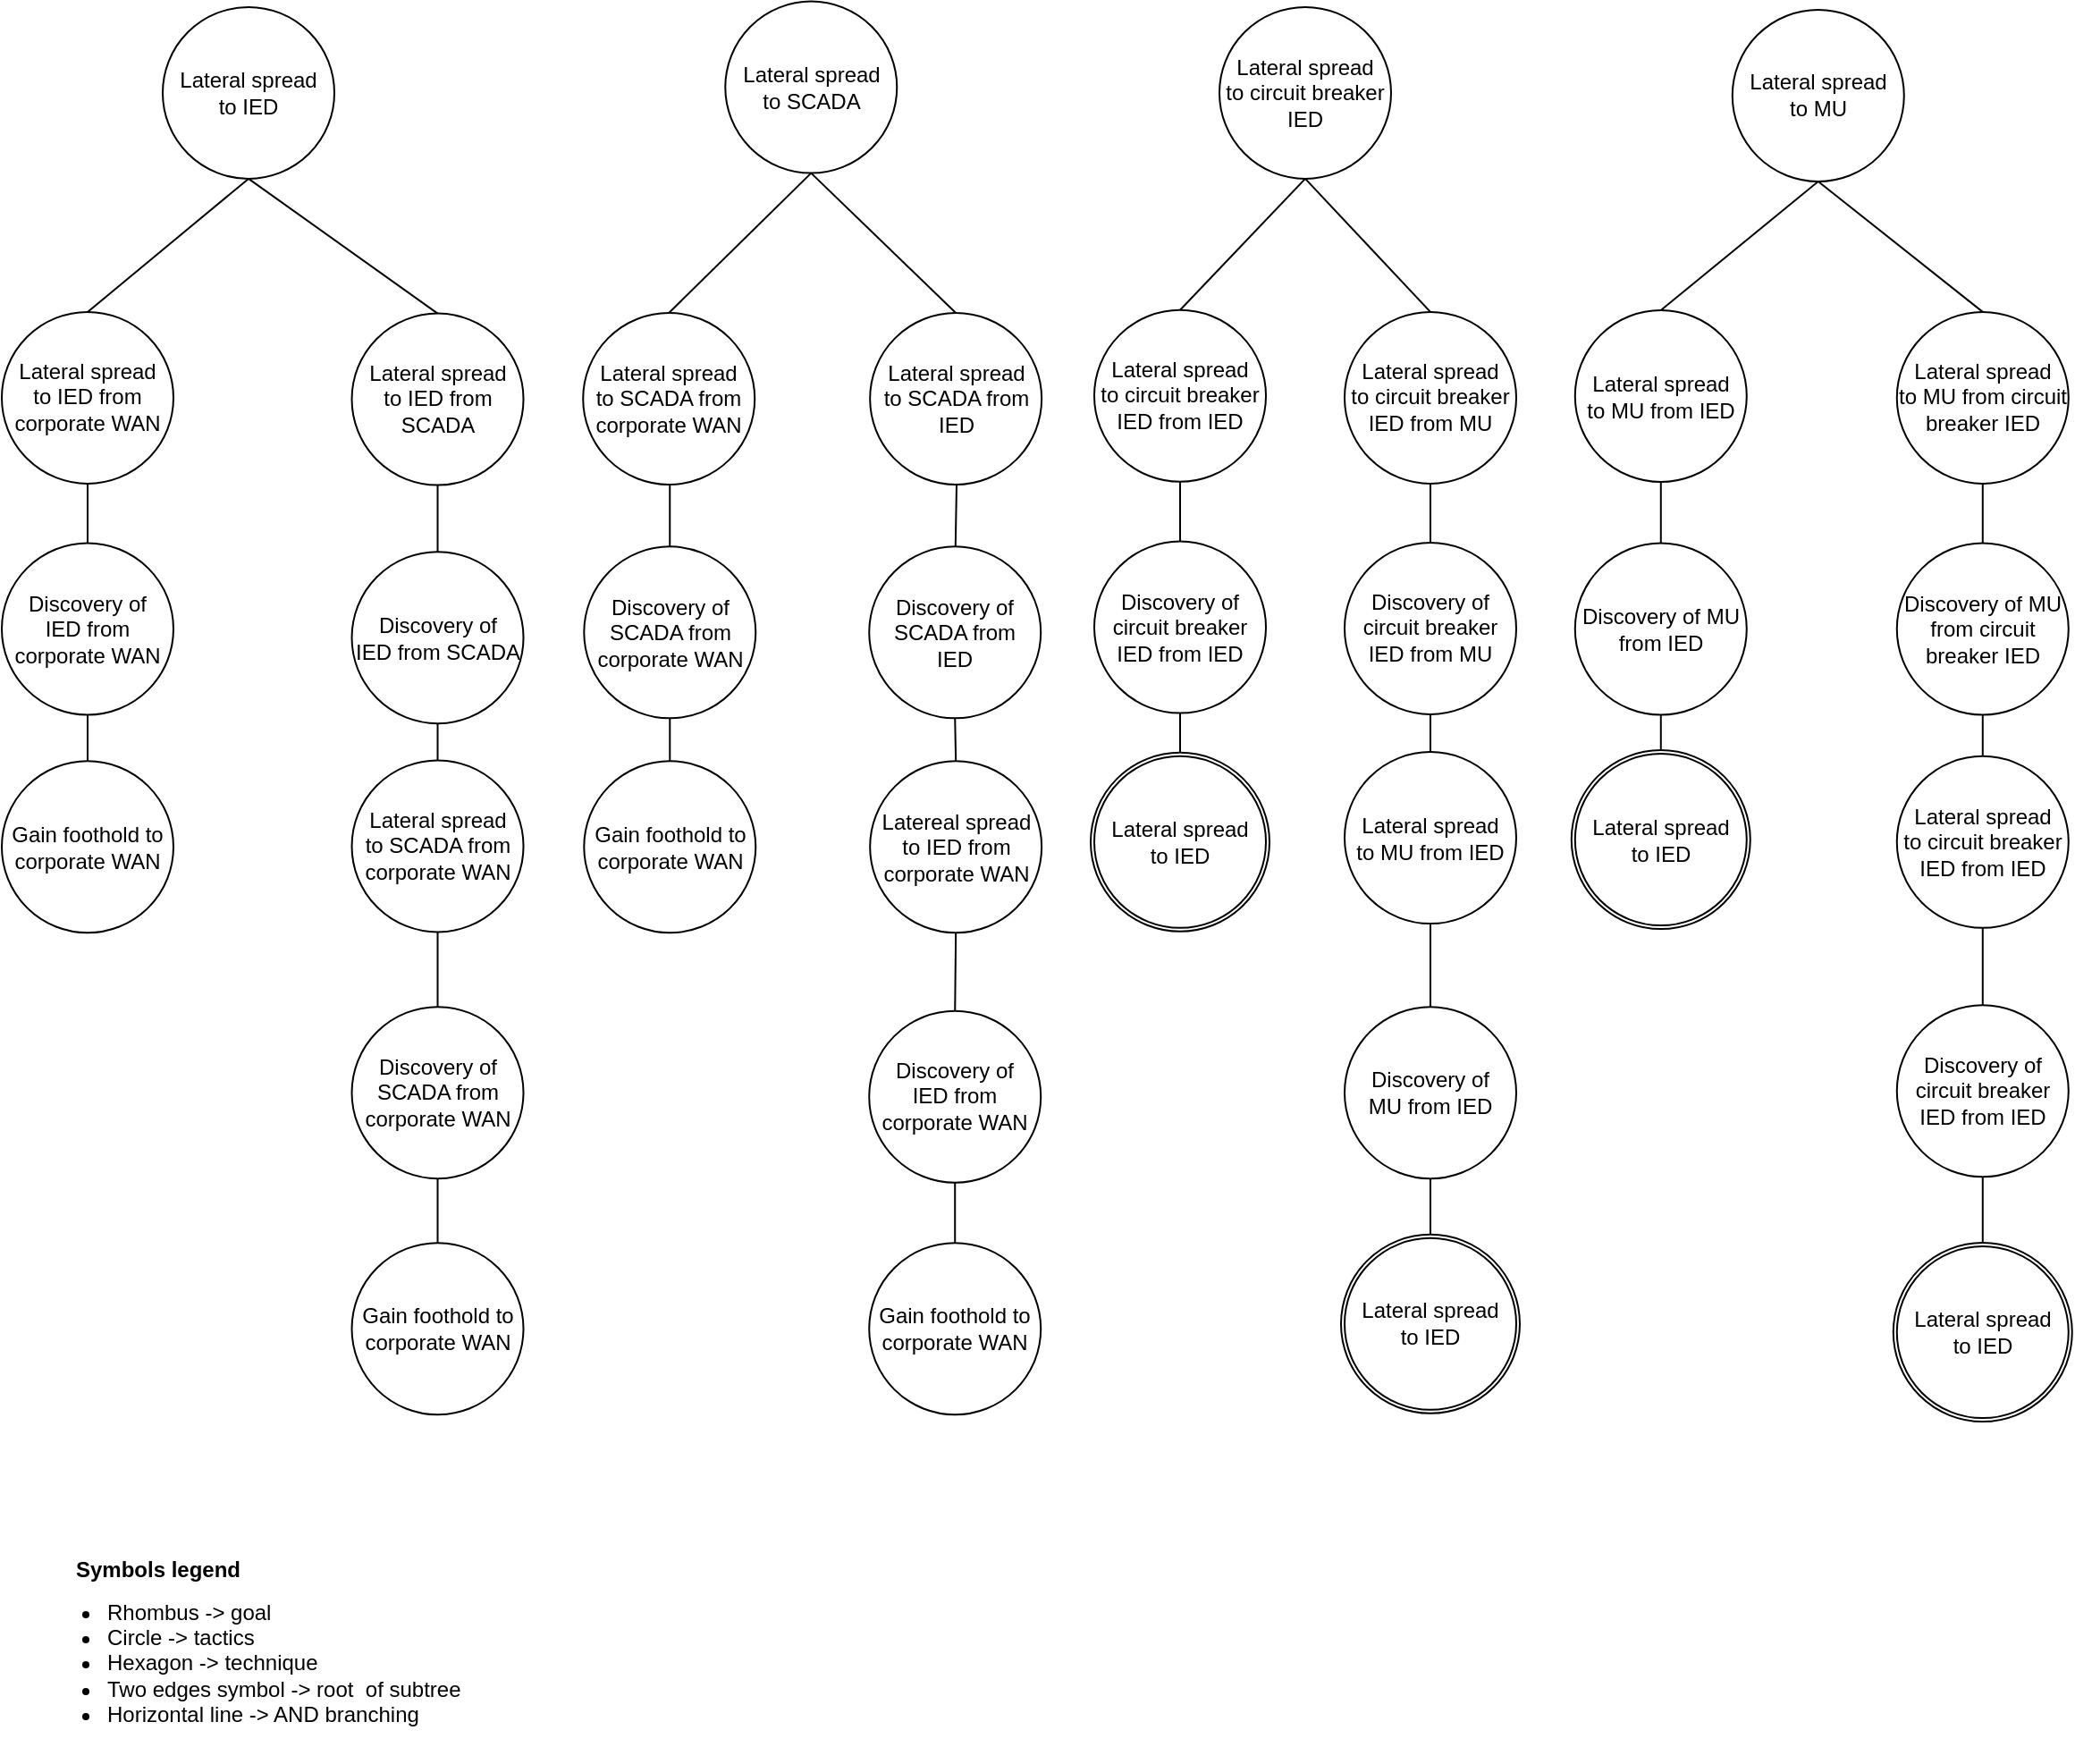 <mxfile version="16.1.2" type="device"><diagram id="xbHYeiGO_CIbIeRIyyaW" name="Page-1"><mxGraphModel dx="5672" dy="905" grid="1" gridSize="10" guides="1" tooltips="1" connect="1" arrows="1" fold="1" page="1" pageScale="1" pageWidth="850" pageHeight="1100" math="0" shadow="0"><root><mxCell id="0"/><mxCell id="1" parent="0"/><mxCell id="A3K8B1xX85LwOK0DyzmP-1" value="&lt;font style=&quot;font-size: 12px&quot;&gt;Symbols legend&lt;/font&gt;" style="text;strokeColor=none;fillColor=none;html=1;fontSize=24;fontStyle=1;verticalAlign=middle;align=center;" parent="1" vertex="1"><mxGeometry x="-3748" y="1229.0" width="100" height="40" as="geometry"/></mxCell><mxCell id="A3K8B1xX85LwOK0DyzmP-2" value="&lt;ul&gt;&lt;li&gt;&lt;span&gt;Rhombus -&amp;gt; goal&lt;/span&gt;&lt;/li&gt;&lt;li&gt;&lt;span&gt;Circle -&amp;gt; tactics&lt;/span&gt;&lt;br&gt;&lt;/li&gt;&lt;li&gt;Hexagon -&amp;gt; technique&lt;/li&gt;&lt;li&gt;Two edges symbol -&amp;gt; root&amp;nbsp; of subtree&lt;/li&gt;&lt;li&gt;Horizontal line -&amp;gt; AND branching&lt;/li&gt;&lt;/ul&gt;" style="text;strokeColor=none;fillColor=none;html=1;whiteSpace=wrap;verticalAlign=middle;overflow=hidden;fontSize=12;" parent="1" vertex="1"><mxGeometry x="-3768" y="1250" width="270" height="110" as="geometry"/></mxCell><mxCell id="hmaVseuMRderILL70iNw-137" value="" style="endArrow=none;html=1;rounded=0;exitX=0.5;exitY=0;exitDx=0;exitDy=0;" parent="1" source="hmaVseuMRderILL70iNw-139" target="hmaVseuMRderILL70iNw-138" edge="1"><mxGeometry width="50" height="50" relative="1" as="geometry"><mxPoint x="-3736.5" y="678.31" as="sourcePoint"/><mxPoint x="-3736.5" y="638.31" as="targetPoint"/><Array as="points"/></mxGeometry></mxCell><mxCell id="hmaVseuMRderILL70iNw-138" value="Lateral spread&lt;br&gt;to IED from corporate WAN" style="ellipse;whiteSpace=wrap;html=1;aspect=fixed;" parent="1" vertex="1"><mxGeometry x="-3785" y="549.46" width="96" height="96" as="geometry"/></mxCell><mxCell id="hmaVseuMRderILL70iNw-139" value="Discovery of &lt;br&gt;IED from corporate WAN" style="ellipse;whiteSpace=wrap;html=1;aspect=fixed;" parent="1" vertex="1"><mxGeometry x="-3785" y="678.75" width="96" height="96" as="geometry"/></mxCell><mxCell id="hmaVseuMRderILL70iNw-140" value="" style="endArrow=none;html=1;rounded=0;entryX=0.5;entryY=1;entryDx=0;entryDy=0;" parent="1" source="hmaVseuMRderILL70iNw-141" target="hmaVseuMRderILL70iNw-139" edge="1"><mxGeometry width="50" height="50" relative="1" as="geometry"><mxPoint x="-3794" y="797.93" as="sourcePoint"/><mxPoint x="-3839.12" y="776.19" as="targetPoint"/><Array as="points"/></mxGeometry></mxCell><mxCell id="hmaVseuMRderILL70iNw-141" value="Gain foothold to corporate WAN" style="ellipse;whiteSpace=wrap;html=1;aspect=fixed;" parent="1" vertex="1"><mxGeometry x="-3785" y="800.64" width="96" height="96" as="geometry"/></mxCell><mxCell id="hmaVseuMRderILL70iNw-142" value="" style="endArrow=none;html=1;rounded=0;exitX=0.5;exitY=1;exitDx=0;exitDy=0;entryX=0.5;entryY=0;entryDx=0;entryDy=0;" parent="1" source="hmaVseuMRderILL70iNw-143" target="hmaVseuMRderILL70iNw-138" edge="1"><mxGeometry width="50" height="50" relative="1" as="geometry"><mxPoint x="-3693" y="460.5" as="sourcePoint"/><mxPoint x="-3694.5" y="491.56" as="targetPoint"/></mxGeometry></mxCell><mxCell id="hmaVseuMRderILL70iNw-143" value="Lateral spread&lt;br&gt;to IED" style="ellipse;whiteSpace=wrap;html=1;aspect=fixed;" parent="1" vertex="1"><mxGeometry x="-3695" y="378.95" width="96" height="96" as="geometry"/></mxCell><mxCell id="hmaVseuMRderILL70iNw-144" value="" style="endArrow=none;html=1;rounded=0;exitX=0.5;exitY=0;exitDx=0;exitDy=0;" parent="1" source="hmaVseuMRderILL70iNw-146" target="hmaVseuMRderILL70iNw-145" edge="1"><mxGeometry width="50" height="50" relative="1" as="geometry"><mxPoint x="-3540.74" y="677.14" as="sourcePoint"/><mxPoint x="-3540.74" y="637.14" as="targetPoint"/><Array as="points"/></mxGeometry></mxCell><mxCell id="hmaVseuMRderILL70iNw-145" value="Lateral spread&lt;br&gt;to IED from SCADA" style="ellipse;whiteSpace=wrap;html=1;aspect=fixed;" parent="1" vertex="1"><mxGeometry x="-3589.24" y="550.29" width="96" height="96" as="geometry"/></mxCell><mxCell id="hmaVseuMRderILL70iNw-146" value="Discovery of &lt;br&gt;IED from SCADA" style="ellipse;whiteSpace=wrap;html=1;aspect=fixed;" parent="1" vertex="1"><mxGeometry x="-3589.24" y="683.58" width="96" height="96" as="geometry"/></mxCell><mxCell id="hmaVseuMRderILL70iNw-147" value="" style="endArrow=none;html=1;rounded=0;entryX=0.5;entryY=1;entryDx=0;entryDy=0;exitX=0.5;exitY=0;exitDx=0;exitDy=0;" parent="1" source="hmaVseuMRderILL70iNw-150" target="hmaVseuMRderILL70iNw-146" edge="1"><mxGeometry width="50" height="50" relative="1" as="geometry"><mxPoint x="-3758.24" y="1107.03" as="sourcePoint"/><mxPoint x="-3701.24" y="1101.85" as="targetPoint"/><Array as="points"/></mxGeometry></mxCell><mxCell id="hmaVseuMRderILL70iNw-148" value="" style="endArrow=none;html=1;rounded=0;entryX=0.5;entryY=0;entryDx=0;entryDy=0;exitX=0.5;exitY=1;exitDx=0;exitDy=0;" parent="1" source="hmaVseuMRderILL70iNw-143" target="hmaVseuMRderILL70iNw-145" edge="1"><mxGeometry width="50" height="50" relative="1" as="geometry"><mxPoint x="-3635" y="534.95" as="sourcePoint"/><mxPoint x="-3518.74" y="525.56" as="targetPoint"/></mxGeometry></mxCell><mxCell id="hmaVseuMRderILL70iNw-149" value="" style="endArrow=none;html=1;rounded=0;entryX=0.5;entryY=1;entryDx=0;entryDy=0;" parent="1" source="hmaVseuMRderILL70iNw-151" target="hmaVseuMRderILL70iNw-150" edge="1"><mxGeometry width="50" height="50" relative="1" as="geometry"><mxPoint x="-3541.27" y="940.24" as="sourcePoint"/><mxPoint x="-3507" y="910" as="targetPoint"/><Array as="points"/></mxGeometry></mxCell><mxCell id="hmaVseuMRderILL70iNw-150" value="Lateral spread&lt;br&gt;to SCADA from corporate WAN" style="ellipse;whiteSpace=wrap;html=1;aspect=fixed;" parent="1" vertex="1"><mxGeometry x="-3589.24" y="800.21" width="96" height="96" as="geometry"/></mxCell><mxCell id="hmaVseuMRderILL70iNw-151" value="Discovery of &lt;br&gt;SCADA from corporate WAN" style="ellipse;whiteSpace=wrap;html=1;aspect=fixed;" parent="1" vertex="1"><mxGeometry x="-3589.24" y="938.07" width="96" height="96" as="geometry"/></mxCell><mxCell id="hmaVseuMRderILL70iNw-152" value="" style="endArrow=none;html=1;rounded=0;entryX=0.5;entryY=1;entryDx=0;entryDy=0;exitX=0.5;exitY=0;exitDx=0;exitDy=0;" parent="1" source="hmaVseuMRderILL70iNw-153" target="hmaVseuMRderILL70iNw-151" edge="1"><mxGeometry width="50" height="50" relative="1" as="geometry"><mxPoint x="-3544.02" y="1066.12" as="sourcePoint"/><mxPoint x="-3646.27" y="1038.12" as="targetPoint"/><Array as="points"/></mxGeometry></mxCell><mxCell id="hmaVseuMRderILL70iNw-153" value="Gain foothold to corporate WAN" style="ellipse;whiteSpace=wrap;html=1;aspect=fixed;" parent="1" vertex="1"><mxGeometry x="-3589.24" y="1070.1" width="96" height="96" as="geometry"/></mxCell><mxCell id="hmaVseuMRderILL70iNw-154" value="" style="endArrow=none;html=1;rounded=0;" parent="1" source="hmaVseuMRderILL70iNw-156" edge="1"><mxGeometry width="50" height="50" relative="1" as="geometry"><mxPoint x="-3411.39" y="681.84" as="sourcePoint"/><mxPoint x="-3411.39" y="641.84" as="targetPoint"/><Array as="points"/></mxGeometry></mxCell><mxCell id="hmaVseuMRderILL70iNw-155" value="Lateral spread&lt;br&gt;to SCADA from corporate WAN" style="ellipse;whiteSpace=wrap;html=1;aspect=fixed;" parent="1" vertex="1"><mxGeometry x="-3459.89" y="550.0" width="96" height="96" as="geometry"/></mxCell><mxCell id="hmaVseuMRderILL70iNw-156" value="Discovery of &lt;br&gt;SCADA from corporate WAN" style="ellipse;whiteSpace=wrap;html=1;aspect=fixed;" parent="1" vertex="1"><mxGeometry x="-3459.36" y="680.67" width="96" height="96" as="geometry"/></mxCell><mxCell id="hmaVseuMRderILL70iNw-157" value="" style="endArrow=none;html=1;rounded=0;entryX=0.5;entryY=1;entryDx=0;entryDy=0;exitX=0.5;exitY=0;exitDx=0;exitDy=0;" parent="1" source="hmaVseuMRderILL70iNw-158" target="hmaVseuMRderILL70iNw-156" edge="1"><mxGeometry width="50" height="50" relative="1" as="geometry"><mxPoint x="-3414.14" y="807.72" as="sourcePoint"/><mxPoint x="-3516.39" y="779.72" as="targetPoint"/><Array as="points"/></mxGeometry></mxCell><mxCell id="hmaVseuMRderILL70iNw-158" value="Gain foothold to corporate WAN" style="ellipse;whiteSpace=wrap;html=1;aspect=fixed;" parent="1" vertex="1"><mxGeometry x="-3459.36" y="800.64" width="96" height="96" as="geometry"/></mxCell><mxCell id="hmaVseuMRderILL70iNw-159" value="Lateral spread&lt;br&gt;to SCADA" style="ellipse;whiteSpace=wrap;html=1;aspect=fixed;" parent="1" vertex="1"><mxGeometry x="-3380.36" y="375.8" width="96" height="96" as="geometry"/></mxCell><mxCell id="hmaVseuMRderILL70iNw-160" value="" style="endArrow=none;html=1;rounded=0;entryX=0.5;entryY=0;entryDx=0;entryDy=0;exitX=0.5;exitY=1;exitDx=0;exitDy=0;" parent="1" source="hmaVseuMRderILL70iNw-159" target="hmaVseuMRderILL70iNw-155" edge="1"><mxGeometry width="50" height="50" relative="1" as="geometry"><mxPoint x="-3380.36" y="500.09" as="sourcePoint"/><mxPoint x="-3402.36" y="390.09" as="targetPoint"/></mxGeometry></mxCell><mxCell id="hmaVseuMRderILL70iNw-161" value="" style="endArrow=none;html=1;rounded=0;" parent="1" source="hmaVseuMRderILL70iNw-163" edge="1"><mxGeometry width="50" height="50" relative="1" as="geometry"><mxPoint x="-3250.92" y="681.84" as="sourcePoint"/><mxPoint x="-3250.92" y="641.84" as="targetPoint"/><Array as="points"/></mxGeometry></mxCell><mxCell id="hmaVseuMRderILL70iNw-162" value="Lateral spread&lt;br&gt;to SCADA from IED" style="ellipse;whiteSpace=wrap;html=1;aspect=fixed;" parent="1" vertex="1"><mxGeometry x="-3299.42" y="550.0" width="96" height="96" as="geometry"/></mxCell><mxCell id="hmaVseuMRderILL70iNw-163" value="Discovery of &lt;br&gt;SCADA from &lt;br&gt;IED" style="ellipse;whiteSpace=wrap;html=1;aspect=fixed;" parent="1" vertex="1"><mxGeometry x="-3299.89" y="680.67" width="96" height="96" as="geometry"/></mxCell><mxCell id="hmaVseuMRderILL70iNw-164" value="" style="endArrow=none;html=1;rounded=0;entryX=0.5;entryY=0;entryDx=0;entryDy=0;exitX=0.5;exitY=1;exitDx=0;exitDy=0;" parent="1" source="hmaVseuMRderILL70iNw-159" target="hmaVseuMRderILL70iNw-162" edge="1"><mxGeometry width="50" height="50" relative="1" as="geometry"><mxPoint x="-3262.36" y="473.55" as="sourcePoint"/><mxPoint x="-3252.36" y="387.09" as="targetPoint"/></mxGeometry></mxCell><mxCell id="hmaVseuMRderILL70iNw-165" value="" style="endArrow=none;html=1;rounded=0;entryX=0.5;entryY=1;entryDx=0;entryDy=0;exitX=0.5;exitY=0;exitDx=0;exitDy=0;" parent="1" source="hmaVseuMRderILL70iNw-169" target="hmaVseuMRderILL70iNw-163" edge="1"><mxGeometry width="50" height="50" relative="1" as="geometry"><mxPoint x="-3289.89" y="801.52" as="sourcePoint"/><mxPoint x="-3209.89" y="791.52" as="targetPoint"/><Array as="points"/></mxGeometry></mxCell><mxCell id="hmaVseuMRderILL70iNw-166" value="Discovery of &lt;br&gt;IED from corporate WAN" style="ellipse;whiteSpace=wrap;html=1;aspect=fixed;" parent="1" vertex="1"><mxGeometry x="-3299.89" y="940.38" width="96" height="96" as="geometry"/></mxCell><mxCell id="hmaVseuMRderILL70iNw-167" value="" style="endArrow=none;html=1;rounded=0;entryX=0.5;entryY=1;entryDx=0;entryDy=0;exitX=0.5;exitY=0;exitDx=0;exitDy=0;" parent="1" source="hmaVseuMRderILL70iNw-168" target="hmaVseuMRderILL70iNw-166" edge="1"><mxGeometry width="50" height="50" relative="1" as="geometry"><mxPoint x="-3253.2" y="1072.2" as="sourcePoint"/><mxPoint x="-3355.45" y="1044.2" as="targetPoint"/><Array as="points"/></mxGeometry></mxCell><mxCell id="hmaVseuMRderILL70iNw-168" value="Gain foothold to corporate WAN" style="ellipse;whiteSpace=wrap;html=1;aspect=fixed;" parent="1" vertex="1"><mxGeometry x="-3299.89" y="1070.1" width="96" height="96" as="geometry"/></mxCell><mxCell id="hmaVseuMRderILL70iNw-169" value="Latereal spread to&amp;nbsp;IED from corporate WAN" style="ellipse;whiteSpace=wrap;html=1;aspect=fixed;" parent="1" vertex="1"><mxGeometry x="-3299.42" y="800.64" width="96" height="96" as="geometry"/></mxCell><mxCell id="hmaVseuMRderILL70iNw-170" value="" style="endArrow=none;html=1;rounded=0;entryX=0.5;entryY=1;entryDx=0;entryDy=0;exitX=0.5;exitY=0;exitDx=0;exitDy=0;" parent="1" source="hmaVseuMRderILL70iNw-166" target="hmaVseuMRderILL70iNw-169" edge="1"><mxGeometry width="50" height="50" relative="1" as="geometry"><mxPoint x="-3241.89" y="816.25" as="sourcePoint"/><mxPoint x="-3241.89" y="786.67" as="targetPoint"/><Array as="points"/></mxGeometry></mxCell><mxCell id="_iL67sOY4Vu1ry64O0EC-1" value="Lateral spread&lt;br&gt;to circuit breaker IED from IED" style="ellipse;whiteSpace=wrap;html=1;aspect=fixed;" parent="1" vertex="1"><mxGeometry x="-3174" y="548.37" width="96" height="96" as="geometry"/></mxCell><mxCell id="_iL67sOY4Vu1ry64O0EC-2" value="" style="endArrow=none;html=1;rounded=0;exitX=0.5;exitY=1;exitDx=0;exitDy=0;entryX=0.5;entryY=0;entryDx=0;entryDy=0;" parent="1" target="_iL67sOY4Vu1ry64O0EC-36" edge="1"><mxGeometry width="50" height="50" relative="1" as="geometry"><mxPoint x="-3126" y="755.12" as="sourcePoint"/><mxPoint x="-3126" y="790.65" as="targetPoint"/></mxGeometry></mxCell><mxCell id="_iL67sOY4Vu1ry64O0EC-3" value="Discovery of circuit breaker IED from IED" style="ellipse;whiteSpace=wrap;html=1;aspect=fixed;" parent="1" vertex="1"><mxGeometry x="-3174" y="677.81" width="96" height="96" as="geometry"/></mxCell><mxCell id="_iL67sOY4Vu1ry64O0EC-4" value="" style="endArrow=none;html=1;rounded=0;exitX=0.5;exitY=1;exitDx=0;exitDy=0;entryX=0.5;entryY=0;entryDx=0;entryDy=0;" parent="1" source="_iL67sOY4Vu1ry64O0EC-1" target="_iL67sOY4Vu1ry64O0EC-3" edge="1"><mxGeometry width="50" height="50" relative="1" as="geometry"><mxPoint x="-3116" y="806.64" as="sourcePoint"/><mxPoint x="-3116" y="827.65" as="targetPoint"/></mxGeometry></mxCell><mxCell id="_iL67sOY4Vu1ry64O0EC-5" value="Lateral spread&lt;br&gt;to circuit breaker IED" style="ellipse;whiteSpace=wrap;html=1;aspect=fixed;" parent="1" vertex="1"><mxGeometry x="-3104" y="378.95" width="96" height="96" as="geometry"/></mxCell><mxCell id="_iL67sOY4Vu1ry64O0EC-6" value="" style="endArrow=none;html=1;rounded=0;exitX=0.5;exitY=1;exitDx=0;exitDy=0;entryX=0.5;entryY=0;entryDx=0;entryDy=0;" parent="1" source="_iL67sOY4Vu1ry64O0EC-5" target="_iL67sOY4Vu1ry64O0EC-1" edge="1"><mxGeometry width="50" height="50" relative="1" as="geometry"><mxPoint x="-3116" y="430.4" as="sourcePoint"/><mxPoint x="-3116" y="480.19" as="targetPoint"/></mxGeometry></mxCell><mxCell id="_iL67sOY4Vu1ry64O0EC-7" value="Lateral spread&lt;br&gt;to circuit breaker IED from MU" style="ellipse;whiteSpace=wrap;html=1;aspect=fixed;" parent="1" vertex="1"><mxGeometry x="-3034" y="549.44" width="96" height="96" as="geometry"/></mxCell><mxCell id="_iL67sOY4Vu1ry64O0EC-8" value="" style="endArrow=none;html=1;rounded=0;exitX=0.5;exitY=1;exitDx=0;exitDy=0;" parent="1" target="_iL67sOY4Vu1ry64O0EC-32" edge="1"><mxGeometry width="50" height="50" relative="1" as="geometry"><mxPoint x="-2986" y="1000.12" as="sourcePoint"/><mxPoint x="-2986" y="1049.06" as="targetPoint"/></mxGeometry></mxCell><mxCell id="_iL67sOY4Vu1ry64O0EC-9" value="Discovery of circuit breaker IED from MU" style="ellipse;whiteSpace=wrap;html=1;aspect=fixed;" parent="1" vertex="1"><mxGeometry x="-3034" y="678.44" width="96" height="96" as="geometry"/></mxCell><mxCell id="_iL67sOY4Vu1ry64O0EC-10" value="" style="endArrow=none;html=1;rounded=0;exitX=0.5;exitY=1;exitDx=0;exitDy=0;entryX=0.5;entryY=0;entryDx=0;entryDy=0;" parent="1" source="_iL67sOY4Vu1ry64O0EC-7" target="_iL67sOY4Vu1ry64O0EC-9" edge="1"><mxGeometry width="50" height="50" relative="1" as="geometry"><mxPoint x="-2976" y="811.71" as="sourcePoint"/><mxPoint x="-2976" y="832.72" as="targetPoint"/></mxGeometry></mxCell><mxCell id="_iL67sOY4Vu1ry64O0EC-11" value="" style="endArrow=none;html=1;rounded=0;exitX=0.5;exitY=1;exitDx=0;exitDy=0;entryX=0.5;entryY=0;entryDx=0;entryDy=0;" parent="1" source="_iL67sOY4Vu1ry64O0EC-5" target="_iL67sOY4Vu1ry64O0EC-7" edge="1"><mxGeometry width="50" height="50" relative="1" as="geometry"><mxPoint x="-2986" y="525.87" as="sourcePoint"/><mxPoint x="-2976" y="485.26" as="targetPoint"/></mxGeometry></mxCell><mxCell id="_iL67sOY4Vu1ry64O0EC-12" value="" style="endArrow=none;html=1;rounded=0;exitX=0.5;exitY=0;exitDx=0;exitDy=0;" parent="1" source="_iL67sOY4Vu1ry64O0EC-14" target="_iL67sOY4Vu1ry64O0EC-13" edge="1"><mxGeometry width="50" height="50" relative="1" as="geometry"><mxPoint x="-3020" y="922.86" as="sourcePoint"/><mxPoint x="-2986" y="896.24" as="targetPoint"/><Array as="points"/></mxGeometry></mxCell><mxCell id="_iL67sOY4Vu1ry64O0EC-13" value="Lateral spread&lt;br&gt;to MU from IED" style="ellipse;whiteSpace=wrap;html=1;aspect=fixed;" parent="1" vertex="1"><mxGeometry x="-3034" y="795.56" width="96" height="96" as="geometry"/></mxCell><mxCell id="_iL67sOY4Vu1ry64O0EC-14" value="Discovery of &lt;br&gt;MU from IED" style="ellipse;whiteSpace=wrap;html=1;aspect=fixed;" parent="1" vertex="1"><mxGeometry x="-3034" y="938.14" width="96" height="96" as="geometry"/></mxCell><mxCell id="_iL67sOY4Vu1ry64O0EC-15" value="" style="endArrow=none;html=1;rounded=0;exitX=0.5;exitY=1;exitDx=0;exitDy=0;" parent="1" source="_iL67sOY4Vu1ry64O0EC-9" target="_iL67sOY4Vu1ry64O0EC-13" edge="1"><mxGeometry width="50" height="50" relative="1" as="geometry"><mxPoint x="-2934" y="774.22" as="sourcePoint"/><mxPoint x="-2976" y="668.03" as="targetPoint"/></mxGeometry></mxCell><mxCell id="_iL67sOY4Vu1ry64O0EC-16" value="Lateral spread&lt;br&gt;to MU from IED" style="ellipse;whiteSpace=wrap;html=1;aspect=fixed;" parent="1" vertex="1"><mxGeometry x="-2905.11" y="548.52" width="96" height="96" as="geometry"/></mxCell><mxCell id="_iL67sOY4Vu1ry64O0EC-17" value="" style="endArrow=none;html=1;rounded=0;exitX=0.5;exitY=1;exitDx=0;exitDy=0;entryX=0.5;entryY=0;entryDx=0;entryDy=0;" parent="1" target="_iL67sOY4Vu1ry64O0EC-38" edge="1"><mxGeometry width="50" height="50" relative="1" as="geometry"><mxPoint x="-2857.11" y="765.38" as="sourcePoint"/><mxPoint x="-2857.11" y="786.39" as="targetPoint"/></mxGeometry></mxCell><mxCell id="_iL67sOY4Vu1ry64O0EC-18" value="Discovery of MU from IED" style="ellipse;whiteSpace=wrap;html=1;aspect=fixed;" parent="1" vertex="1"><mxGeometry x="-2905.11" y="678.74" width="96" height="96" as="geometry"/></mxCell><mxCell id="_iL67sOY4Vu1ry64O0EC-19" value="" style="endArrow=none;html=1;rounded=0;exitX=0.5;exitY=1;exitDx=0;exitDy=0;entryX=0.5;entryY=0;entryDx=0;entryDy=0;" parent="1" source="_iL67sOY4Vu1ry64O0EC-16" target="_iL67sOY4Vu1ry64O0EC-18" edge="1"><mxGeometry width="50" height="50" relative="1" as="geometry"><mxPoint x="-2847.11" y="775.38" as="sourcePoint"/><mxPoint x="-2847.11" y="796.39" as="targetPoint"/></mxGeometry></mxCell><mxCell id="_iL67sOY4Vu1ry64O0EC-20" value="Lateral spread&lt;br&gt;to MU" style="ellipse;whiteSpace=wrap;html=1;aspect=fixed;" parent="1" vertex="1"><mxGeometry x="-2817.11" y="380.48" width="96" height="96" as="geometry"/></mxCell><mxCell id="_iL67sOY4Vu1ry64O0EC-21" value="" style="endArrow=none;html=1;rounded=0;exitX=0.5;exitY=0;exitDx=0;exitDy=0;entryX=0.5;entryY=1;entryDx=0;entryDy=0;" parent="1" source="_iL67sOY4Vu1ry64O0EC-16" target="_iL67sOY4Vu1ry64O0EC-20" edge="1"><mxGeometry width="50" height="50" relative="1" as="geometry"><mxPoint x="-2860.11" y="561.59" as="sourcePoint"/><mxPoint x="-2860.11" y="488.48" as="targetPoint"/></mxGeometry></mxCell><mxCell id="_iL67sOY4Vu1ry64O0EC-22" value="Lateral spread&lt;br&gt;to MU from circuit breaker IED" style="ellipse;whiteSpace=wrap;html=1;aspect=fixed;" parent="1" vertex="1"><mxGeometry x="-2725.11" y="549.44" width="96" height="96" as="geometry"/></mxCell><mxCell id="_iL67sOY4Vu1ry64O0EC-23" value="" style="endArrow=none;html=1;rounded=0;exitX=0.5;exitY=1;exitDx=0;exitDy=0;" parent="1" edge="1"><mxGeometry width="50" height="50" relative="1" as="geometry"><mxPoint x="-2677.11" y="1023.11" as="sourcePoint"/><mxPoint x="-2677.11" y="1072.05" as="targetPoint"/></mxGeometry></mxCell><mxCell id="_iL67sOY4Vu1ry64O0EC-24" value="Discovery of MU from circuit breaker IED" style="ellipse;whiteSpace=wrap;html=1;aspect=fixed;" parent="1" vertex="1"><mxGeometry x="-2725.11" y="678.74" width="96" height="96" as="geometry"/></mxCell><mxCell id="_iL67sOY4Vu1ry64O0EC-25" value="" style="endArrow=none;html=1;rounded=0;exitX=0.5;exitY=1;exitDx=0;exitDy=0;entryX=0.5;entryY=0;entryDx=0;entryDy=0;" parent="1" source="_iL67sOY4Vu1ry64O0EC-22" target="_iL67sOY4Vu1ry64O0EC-24" edge="1"><mxGeometry width="50" height="50" relative="1" as="geometry"><mxPoint x="-2667.11" y="816.06" as="sourcePoint"/><mxPoint x="-2667.11" y="837.07" as="targetPoint"/></mxGeometry></mxCell><mxCell id="_iL67sOY4Vu1ry64O0EC-26" value="" style="endArrow=none;html=1;rounded=0;exitX=0.5;exitY=0;exitDx=0;exitDy=0;" parent="1" source="_iL67sOY4Vu1ry64O0EC-28" target="_iL67sOY4Vu1ry64O0EC-27" edge="1"><mxGeometry width="50" height="50" relative="1" as="geometry"><mxPoint x="-2711.11" y="927.21" as="sourcePoint"/><mxPoint x="-2677.11" y="900.59" as="targetPoint"/><Array as="points"/></mxGeometry></mxCell><mxCell id="_iL67sOY4Vu1ry64O0EC-27" value="Lateral spread&lt;br&gt;to circuit breaker IED from IED" style="ellipse;whiteSpace=wrap;html=1;aspect=fixed;" parent="1" vertex="1"><mxGeometry x="-2725.11" y="797.91" width="96" height="96" as="geometry"/></mxCell><mxCell id="_iL67sOY4Vu1ry64O0EC-28" value="Discovery of circuit breaker IED&amp;nbsp;from IED" style="ellipse;whiteSpace=wrap;html=1;aspect=fixed;" parent="1" vertex="1"><mxGeometry x="-2725.11" y="937.13" width="96" height="96" as="geometry"/></mxCell><mxCell id="_iL67sOY4Vu1ry64O0EC-29" value="" style="endArrow=none;html=1;rounded=0;exitX=0.5;exitY=1;exitDx=0;exitDy=0;" parent="1" source="_iL67sOY4Vu1ry64O0EC-24" target="_iL67sOY4Vu1ry64O0EC-27" edge="1"><mxGeometry width="50" height="50" relative="1" as="geometry"><mxPoint x="-2625.11" y="778.57" as="sourcePoint"/><mxPoint x="-2667.11" y="672.38" as="targetPoint"/></mxGeometry></mxCell><mxCell id="_iL67sOY4Vu1ry64O0EC-30" value="" style="endArrow=none;html=1;rounded=0;exitX=0.5;exitY=1;exitDx=0;exitDy=0;entryX=0.5;entryY=0;entryDx=0;entryDy=0;" parent="1" source="_iL67sOY4Vu1ry64O0EC-20" target="_iL67sOY4Vu1ry64O0EC-22" edge="1"><mxGeometry width="50" height="50" relative="1" as="geometry"><mxPoint x="-2705.11" y="478.48" as="sourcePoint"/><mxPoint x="-2635.11" y="551.97" as="targetPoint"/></mxGeometry></mxCell><mxCell id="_iL67sOY4Vu1ry64O0EC-31" value="" style="ellipse;whiteSpace=wrap;html=1;aspect=fixed;" parent="1" vertex="1"><mxGeometry x="-3036" y="1065.41" width="100" height="100" as="geometry"/></mxCell><mxCell id="_iL67sOY4Vu1ry64O0EC-32" value="Lateral spread&lt;br&gt;to IED" style="ellipse;whiteSpace=wrap;html=1;aspect=fixed;" parent="1" vertex="1"><mxGeometry x="-3034" y="1067.41" width="96" height="96" as="geometry"/></mxCell><mxCell id="_iL67sOY4Vu1ry64O0EC-33" value="" style="ellipse;whiteSpace=wrap;html=1;aspect=fixed;" parent="1" vertex="1"><mxGeometry x="-2727.11" y="1070.05" width="100" height="100" as="geometry"/></mxCell><mxCell id="_iL67sOY4Vu1ry64O0EC-34" value="Lateral spread&lt;br&gt;to IED" style="ellipse;whiteSpace=wrap;html=1;aspect=fixed;" parent="1" vertex="1"><mxGeometry x="-2725.11" y="1072.05" width="96" height="96" as="geometry"/></mxCell><mxCell id="_iL67sOY4Vu1ry64O0EC-35" value="" style="ellipse;whiteSpace=wrap;html=1;aspect=fixed;" parent="1" vertex="1"><mxGeometry x="-3176" y="795.91" width="100" height="100" as="geometry"/></mxCell><mxCell id="_iL67sOY4Vu1ry64O0EC-36" value="Lateral spread&lt;br&gt;to IED" style="ellipse;whiteSpace=wrap;html=1;aspect=fixed;" parent="1" vertex="1"><mxGeometry x="-3174" y="797.91" width="96" height="96" as="geometry"/></mxCell><mxCell id="_iL67sOY4Vu1ry64O0EC-37" value="" style="ellipse;whiteSpace=wrap;html=1;aspect=fixed;" parent="1" vertex="1"><mxGeometry x="-2907.11" y="794.56" width="100" height="100" as="geometry"/></mxCell><mxCell id="_iL67sOY4Vu1ry64O0EC-38" value="Lateral spread&lt;br&gt;to IED" style="ellipse;whiteSpace=wrap;html=1;aspect=fixed;" parent="1" vertex="1"><mxGeometry x="-2905.11" y="796.56" width="96" height="96" as="geometry"/></mxCell></root></mxGraphModel></diagram></mxfile>